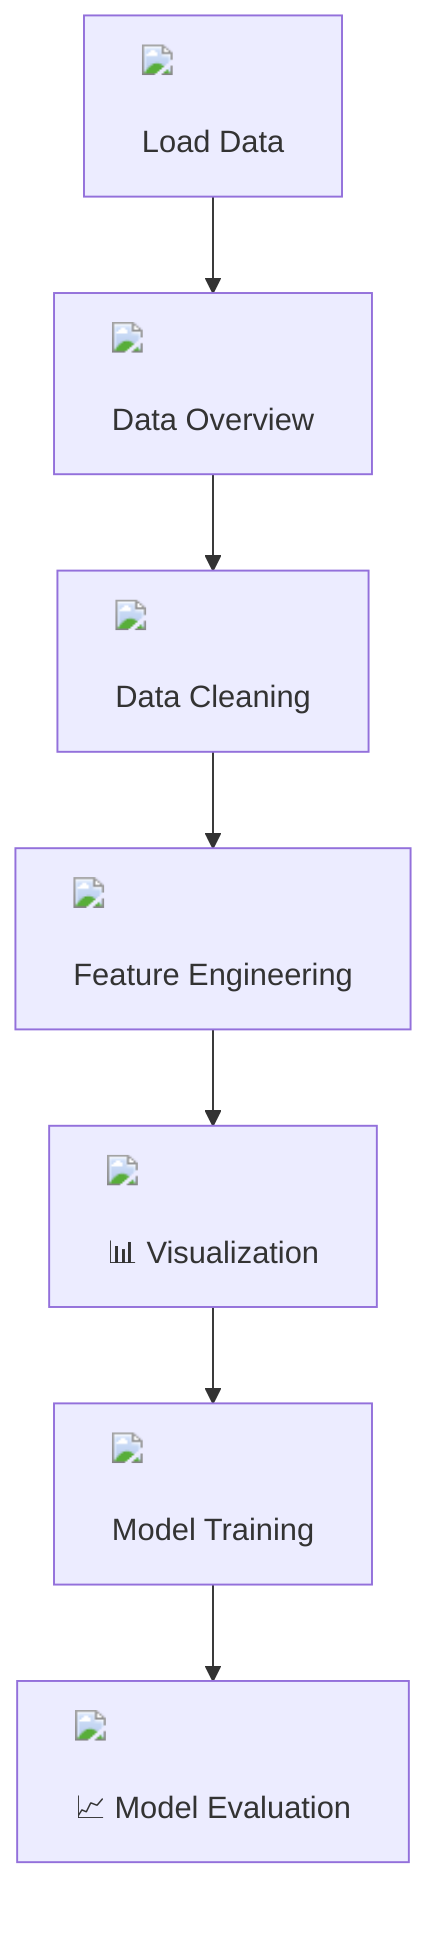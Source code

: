 graph TD;
    A["<img src='file.svg'/> <br/> Load Data"] --> B["<img src='table.svg'/> <br/> Data Overview"];
    B --> C["<img src='column_split.svg'/> <br/> Data Cleaning"];
    C --> D["<img src='table.svg'/> <br/> Feature Engineering"];
    D --> E["<img src='hist_template.svg'/> <br/> 📊 Visualization"];
    E --> F["<img src='brain.svg'/> <br/> Model Training"];
    F --> G["<img src='scatter_plot_template.svg'/> <br/> 📈 Model Evaluation"];